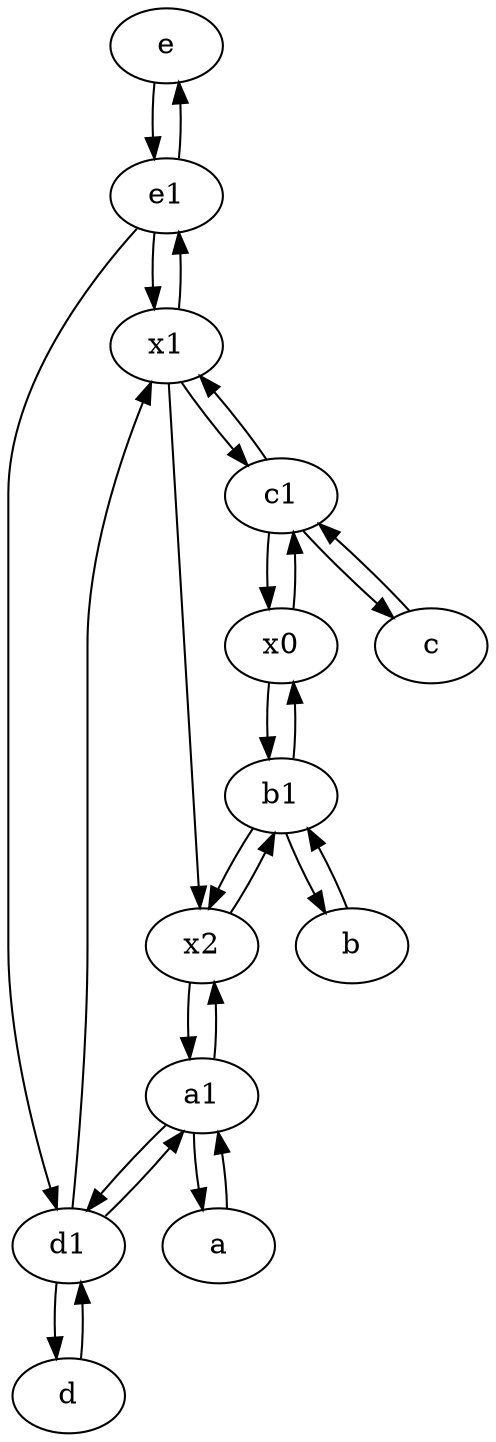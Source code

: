 digraph  {
	e [pos="30,50!"];
	c [pos="20,10!"];
	x0;
	a1 [pos="40,15!"];
	d [pos="20,30!"];
	c1 [pos="30,15!"];
	x2;
	d1 [pos="25,30!"];
	b1 [pos="45,20!"];
	e1 [pos="25,45!"];
	x1;
	b [pos="50,20!"];
	a [pos="40,10!"];
	b -> b1;
	x0 -> b1;
	b1 -> x0;
	e1 -> d1;
	x1 -> e1;
	b1 -> b;
	a1 -> d1;
	c1 -> x1;
	x0 -> c1;
	a -> a1;
	d -> d1;
	d1 -> d;
	c -> c1;
	d1 -> a1;
	e -> e1;
	e1 -> e;
	a1 -> a;
	x2 -> b1;
	d1 -> x1;
	x1 -> x2;
	x1 -> c1;
	e1 -> x1;
	c1 -> x0;
	c1 -> c;
	x2 -> a1;
	b1 -> x2;
	a1 -> x2;

	}